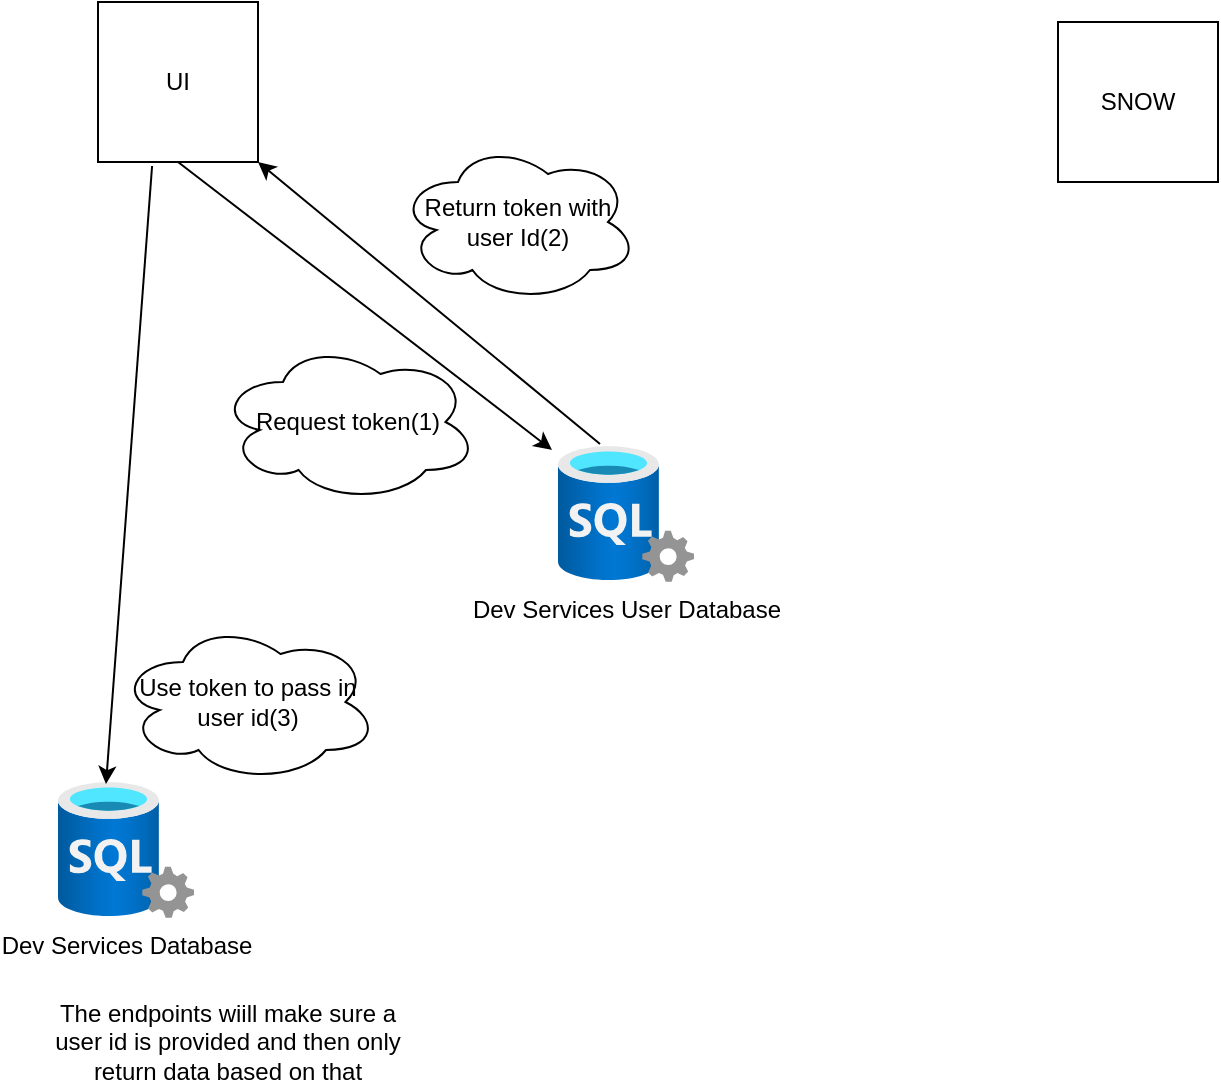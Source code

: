 <mxfile version="14.1.8" type="github">
  <diagram id="jjej4fmLEBqrr3OEJkFB" name="Page-1">
    <mxGraphModel dx="1422" dy="762" grid="1" gridSize="10" guides="1" tooltips="1" connect="1" arrows="1" fold="1" page="1" pageScale="1" pageWidth="827" pageHeight="1169" math="0" shadow="0">
      <root>
        <mxCell id="0" />
        <mxCell id="1" parent="0" />
        <mxCell id="FH7q5liXCHAv0gD8ZMs1-2" value="Dev Services User Database" style="aspect=fixed;html=1;points=[];align=center;image;fontSize=12;image=img/lib/azure2/databases/SQL_Server.svg;" vertex="1" parent="1">
          <mxGeometry x="310" y="362" width="68" height="68" as="geometry" />
        </mxCell>
        <mxCell id="FH7q5liXCHAv0gD8ZMs1-4" value="UI" style="whiteSpace=wrap;html=1;aspect=fixed;" vertex="1" parent="1">
          <mxGeometry x="80" y="140" width="80" height="80" as="geometry" />
        </mxCell>
        <mxCell id="FH7q5liXCHAv0gD8ZMs1-6" value="SNOW" style="whiteSpace=wrap;html=1;aspect=fixed;" vertex="1" parent="1">
          <mxGeometry x="560" y="150" width="80" height="80" as="geometry" />
        </mxCell>
        <mxCell id="FH7q5liXCHAv0gD8ZMs1-7" value="Request token(1)" style="ellipse;shape=cloud;whiteSpace=wrap;html=1;" vertex="1" parent="1">
          <mxGeometry x="140" y="310" width="130" height="80" as="geometry" />
        </mxCell>
        <mxCell id="FH7q5liXCHAv0gD8ZMs1-8" value="" style="endArrow=classic;html=1;entryX=-0.044;entryY=0.029;entryDx=0;entryDy=0;entryPerimeter=0;exitX=0.5;exitY=1;exitDx=0;exitDy=0;" edge="1" parent="1" source="FH7q5liXCHAv0gD8ZMs1-4" target="FH7q5liXCHAv0gD8ZMs1-2">
          <mxGeometry width="50" height="50" relative="1" as="geometry">
            <mxPoint x="110" y="270" as="sourcePoint" />
            <mxPoint x="160" y="220" as="targetPoint" />
          </mxGeometry>
        </mxCell>
        <mxCell id="FH7q5liXCHAv0gD8ZMs1-9" value="" style="endArrow=classic;html=1;exitX=0.309;exitY=-0.015;exitDx=0;exitDy=0;exitPerimeter=0;entryX=1;entryY=1;entryDx=0;entryDy=0;" edge="1" parent="1" source="FH7q5liXCHAv0gD8ZMs1-2" target="FH7q5liXCHAv0gD8ZMs1-4">
          <mxGeometry width="50" height="50" relative="1" as="geometry">
            <mxPoint x="250" y="400" as="sourcePoint" />
            <mxPoint x="300" y="350" as="targetPoint" />
          </mxGeometry>
        </mxCell>
        <mxCell id="FH7q5liXCHAv0gD8ZMs1-10" value="Return token with user Id(2)" style="ellipse;shape=cloud;whiteSpace=wrap;html=1;" vertex="1" parent="1">
          <mxGeometry x="230" y="210" width="120" height="80" as="geometry" />
        </mxCell>
        <mxCell id="FH7q5liXCHAv0gD8ZMs1-11" value="Dev Services Database" style="aspect=fixed;html=1;points=[];align=center;image;fontSize=12;image=img/lib/azure2/databases/SQL_Server.svg;" vertex="1" parent="1">
          <mxGeometry x="60" y="530" width="68" height="68" as="geometry" />
        </mxCell>
        <mxCell id="FH7q5liXCHAv0gD8ZMs1-12" value="" style="endArrow=classic;html=1;exitX=0.338;exitY=1.025;exitDx=0;exitDy=0;exitPerimeter=0;entryX=0.353;entryY=0.015;entryDx=0;entryDy=0;entryPerimeter=0;" edge="1" parent="1" source="FH7q5liXCHAv0gD8ZMs1-4" target="FH7q5liXCHAv0gD8ZMs1-11">
          <mxGeometry width="50" height="50" relative="1" as="geometry">
            <mxPoint x="30" y="270" as="sourcePoint" />
            <mxPoint x="80" y="220" as="targetPoint" />
          </mxGeometry>
        </mxCell>
        <mxCell id="FH7q5liXCHAv0gD8ZMs1-14" value="Use token to pass in user id(3)" style="ellipse;shape=cloud;whiteSpace=wrap;html=1;" vertex="1" parent="1">
          <mxGeometry x="90" y="450" width="130" height="80" as="geometry" />
        </mxCell>
        <mxCell id="FH7q5liXCHAv0gD8ZMs1-15" value="The endpoints wiill make sure a user id is provided and then only return data based on that" style="text;html=1;strokeColor=none;fillColor=none;align=center;verticalAlign=middle;whiteSpace=wrap;rounded=0;" vertex="1" parent="1">
          <mxGeometry x="50" y="650" width="190" height="20" as="geometry" />
        </mxCell>
      </root>
    </mxGraphModel>
  </diagram>
</mxfile>
